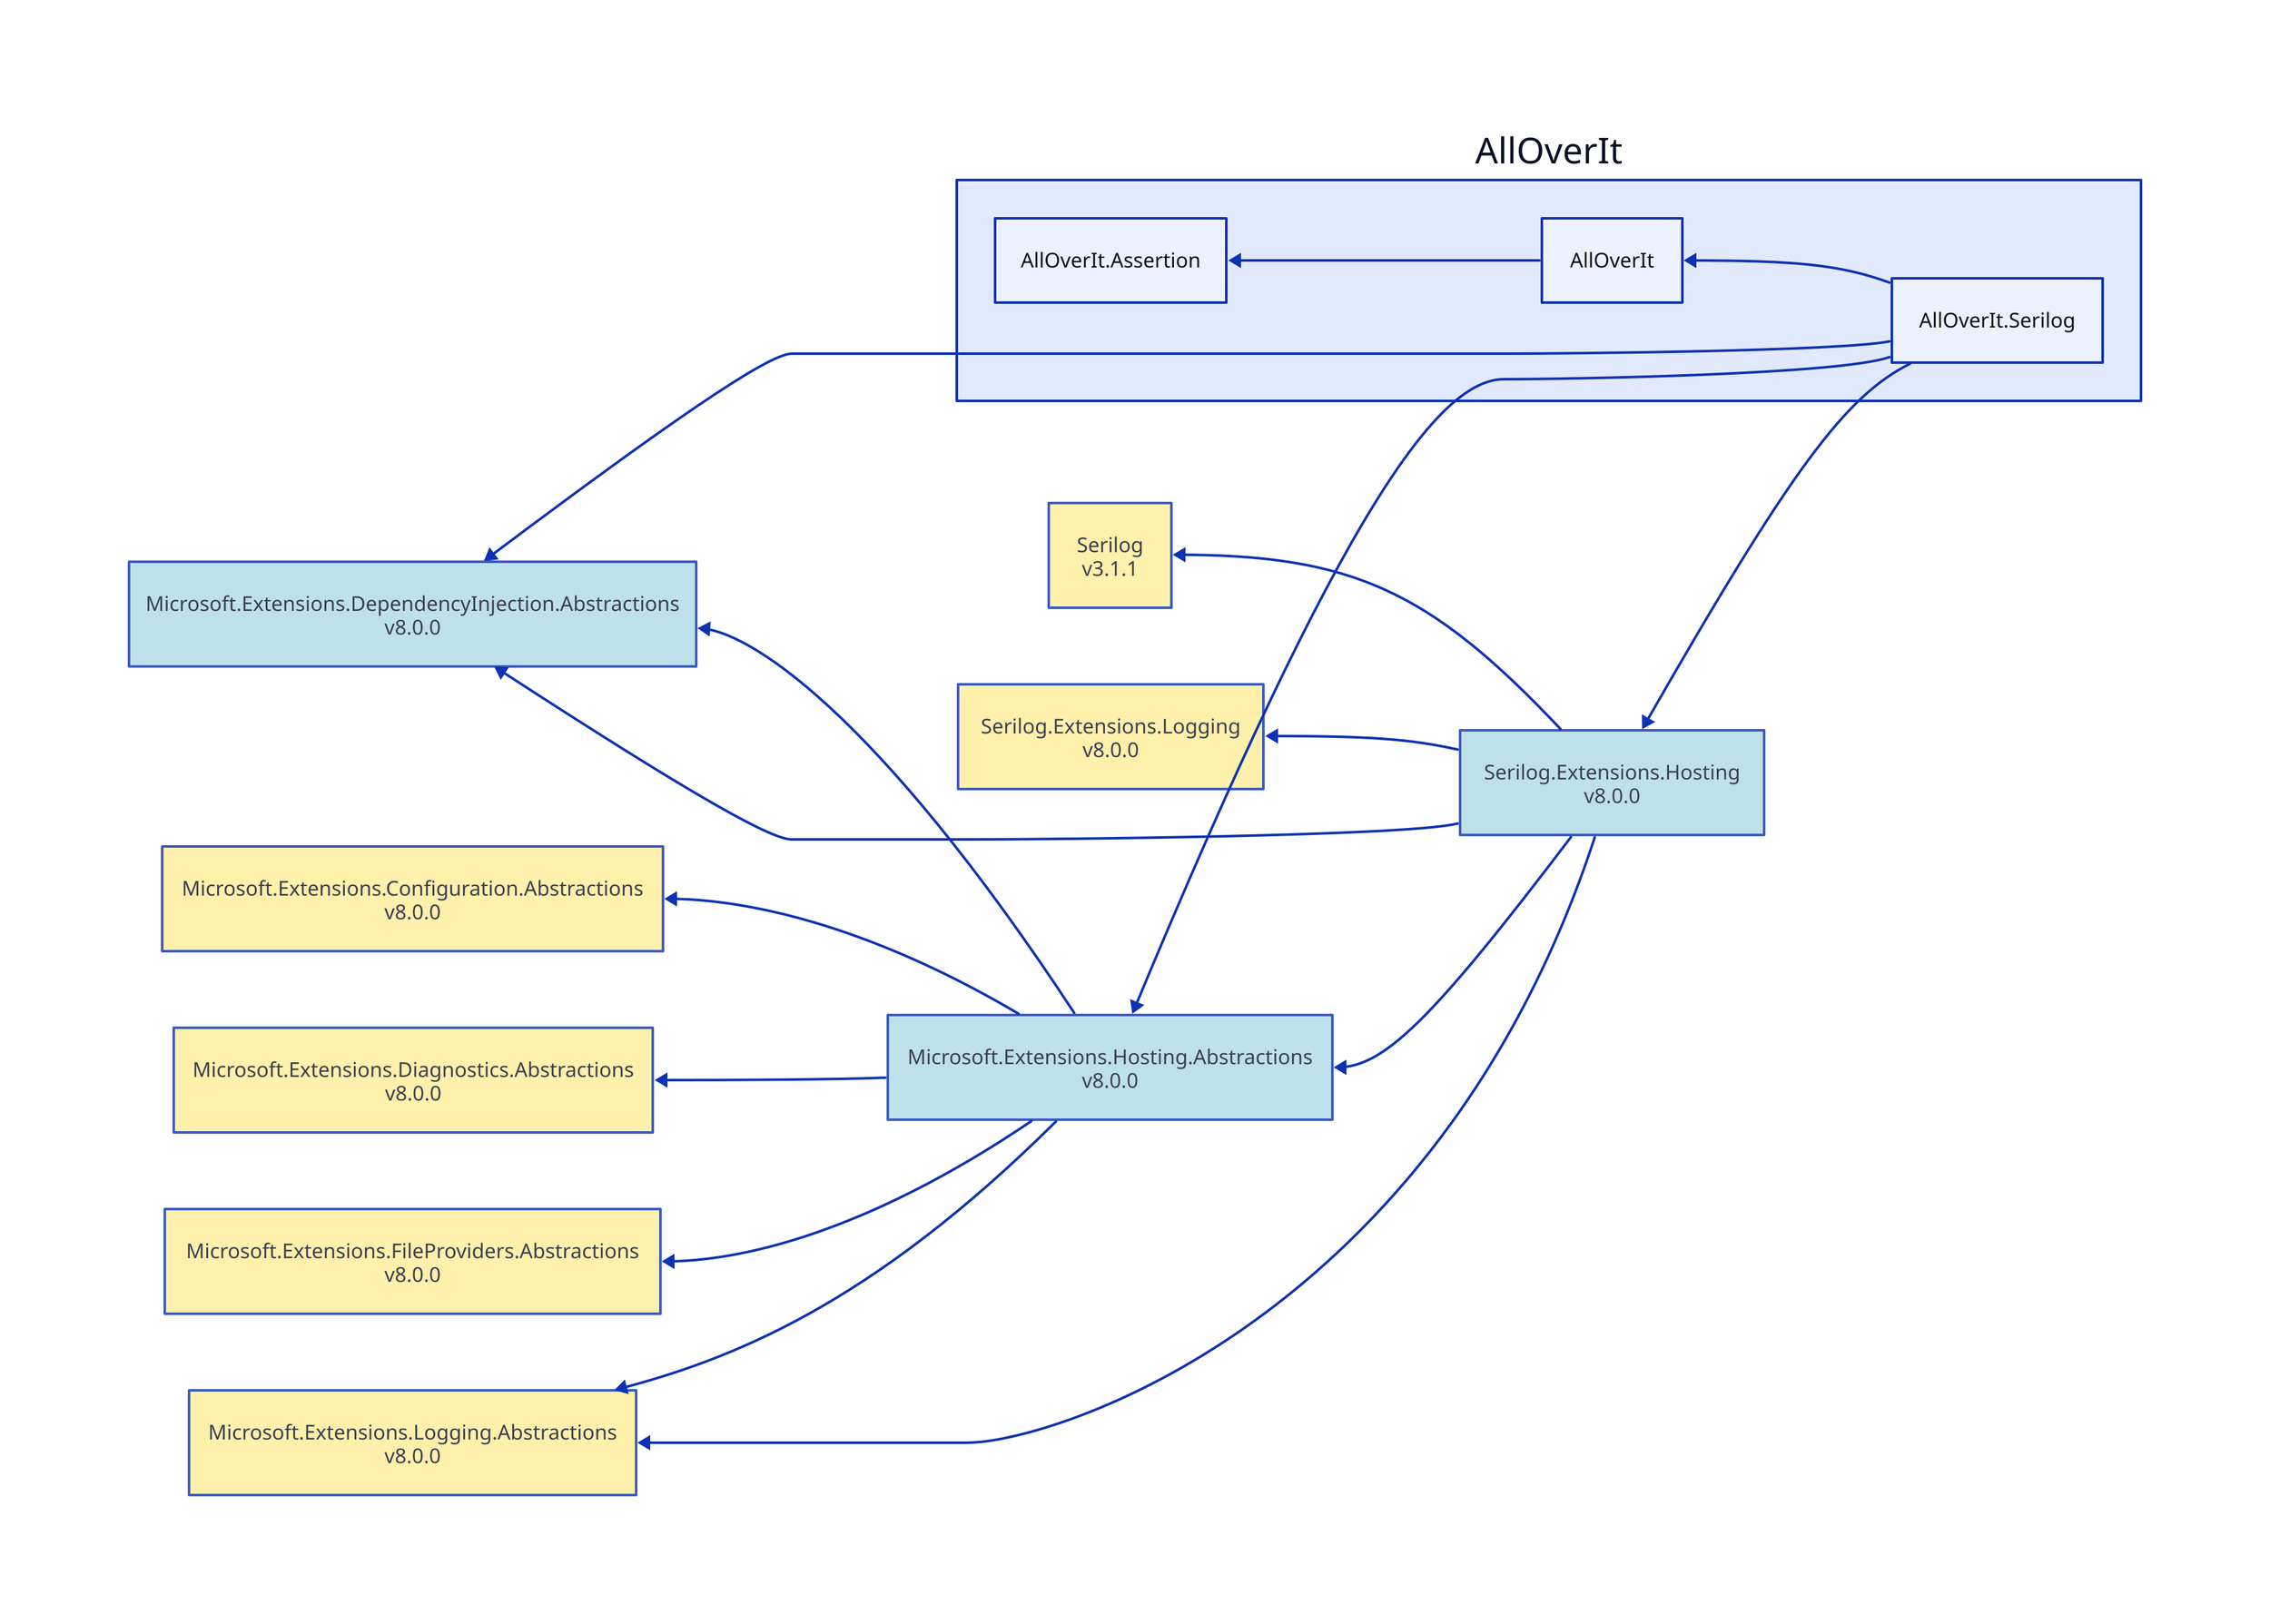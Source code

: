 direction: left

aoi: AllOverIt
aoi.alloverit-serilog: AllOverIt.Serilog
microsoft-extensions-dependencyinjection-abstractions_8-0-0: Microsoft.Extensions.DependencyInjection.Abstractions\nv8.0.0
microsoft-extensions-dependencyinjection-abstractions_8-0-0.style.fill: "#ADD8E6"
microsoft-extensions-dependencyinjection-abstractions_8-0-0.style.opacity: 0.8
microsoft-extensions-dependencyinjection-abstractions_8-0-0 <- aoi.alloverit-serilog
microsoft-extensions-hosting-abstractions_8-0-0: Microsoft.Extensions.Hosting.Abstractions\nv8.0.0
microsoft-extensions-hosting-abstractions_8-0-0.style.fill: "#ADD8E6"
microsoft-extensions-hosting-abstractions_8-0-0.style.opacity: 0.8
microsoft-extensions-configuration-abstractions_8-0-0: Microsoft.Extensions.Configuration.Abstractions\nv8.0.0
microsoft-extensions-configuration-abstractions_8-0-0.style.fill: "#FFEC96"
microsoft-extensions-configuration-abstractions_8-0-0.style.opacity: 0.8
microsoft-extensions-configuration-abstractions_8-0-0 <- microsoft-extensions-hosting-abstractions_8-0-0
microsoft-extensions-dependencyinjection-abstractions_8-0-0 <- microsoft-extensions-hosting-abstractions_8-0-0
microsoft-extensions-diagnostics-abstractions_8-0-0: Microsoft.Extensions.Diagnostics.Abstractions\nv8.0.0
microsoft-extensions-diagnostics-abstractions_8-0-0.style.fill: "#FFEC96"
microsoft-extensions-diagnostics-abstractions_8-0-0.style.opacity: 0.8
microsoft-extensions-diagnostics-abstractions_8-0-0 <- microsoft-extensions-hosting-abstractions_8-0-0
microsoft-extensions-fileproviders-abstractions_8-0-0: Microsoft.Extensions.FileProviders.Abstractions\nv8.0.0
microsoft-extensions-fileproviders-abstractions_8-0-0.style.fill: "#FFEC96"
microsoft-extensions-fileproviders-abstractions_8-0-0.style.opacity: 0.8
microsoft-extensions-fileproviders-abstractions_8-0-0 <- microsoft-extensions-hosting-abstractions_8-0-0
microsoft-extensions-logging-abstractions_8-0-0: Microsoft.Extensions.Logging.Abstractions\nv8.0.0
microsoft-extensions-logging-abstractions_8-0-0.style.fill: "#FFEC96"
microsoft-extensions-logging-abstractions_8-0-0.style.opacity: 0.8
microsoft-extensions-logging-abstractions_8-0-0 <- microsoft-extensions-hosting-abstractions_8-0-0
microsoft-extensions-hosting-abstractions_8-0-0 <- aoi.alloverit-serilog
serilog-extensions-hosting_8-0-0: Serilog.Extensions.Hosting\nv8.0.0
serilog-extensions-hosting_8-0-0.style.fill: "#ADD8E6"
serilog-extensions-hosting_8-0-0.style.opacity: 0.8
microsoft-extensions-dependencyinjection-abstractions_8-0-0 <- serilog-extensions-hosting_8-0-0
microsoft-extensions-hosting-abstractions_8-0-0 <- serilog-extensions-hosting_8-0-0
microsoft-extensions-logging-abstractions_8-0-0 <- serilog-extensions-hosting_8-0-0
serilog_3-1-1: Serilog\nv3.1.1
serilog_3-1-1.style.fill: "#FFEC96"
serilog_3-1-1.style.opacity: 0.8
serilog_3-1-1 <- serilog-extensions-hosting_8-0-0
serilog-extensions-logging_8-0-0: Serilog.Extensions.Logging\nv8.0.0
serilog-extensions-logging_8-0-0.style.fill: "#FFEC96"
serilog-extensions-logging_8-0-0.style.opacity: 0.8
serilog-extensions-logging_8-0-0 <- serilog-extensions-hosting_8-0-0
serilog-extensions-hosting_8-0-0 <- aoi.alloverit-serilog
aoi.alloverit: AllOverIt
aoi.alloverit-assertion: AllOverIt.Assertion
aoi.alloverit-assertion <- aoi.alloverit
aoi.alloverit <- aoi.alloverit-serilog
